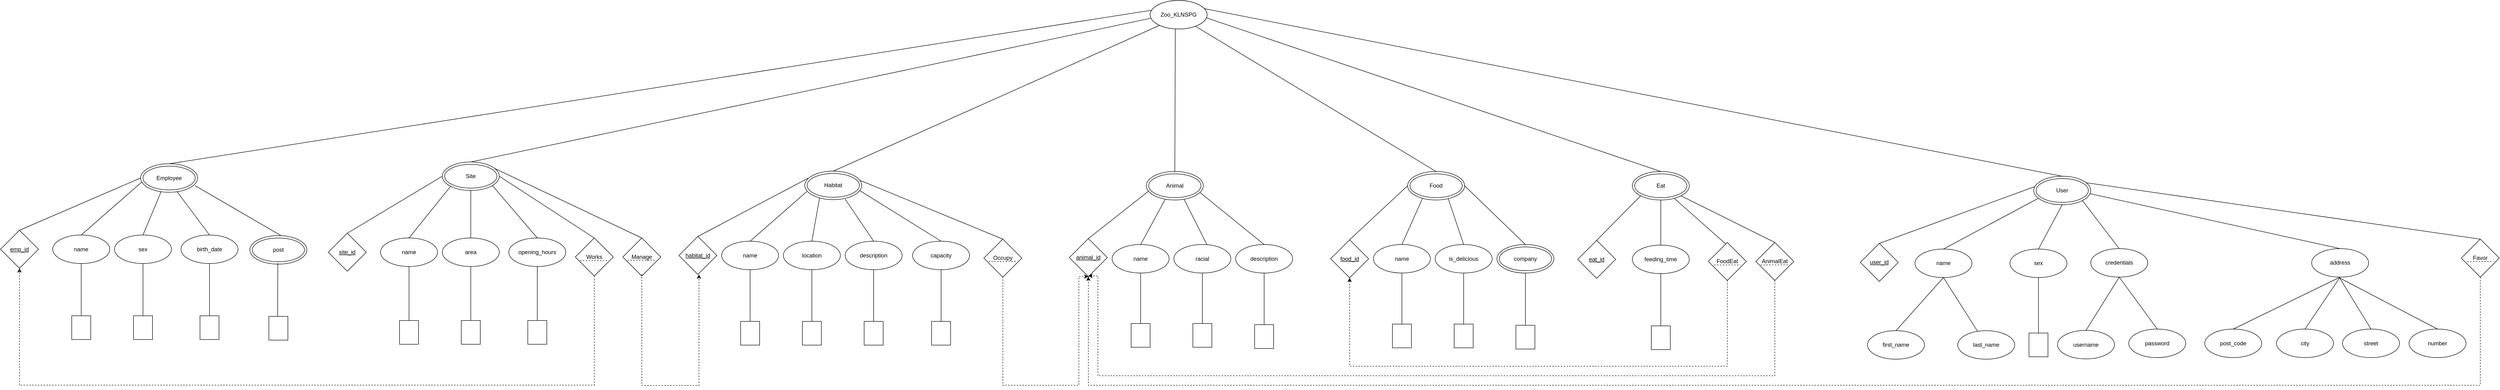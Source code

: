 <mxfile>
    <diagram name="1 oldal" id="ypvtbMKJQPO5Nnuge0Bk">
        <mxGraphModel dx="1841" dy="719" grid="1" gridSize="10" guides="1" tooltips="1" connect="1" arrows="1" fold="1" page="1" pageScale="1" pageWidth="827" pageHeight="1169" math="0" shadow="0">
            <root>
                <mxCell id="0"/>
                <mxCell id="1" parent="0"/>
                <mxCell id="2q0eGMIXjcZ5DGIRHHWx-6" value="Fesztivál_KLNSPG" style="ellipse;whiteSpace=wrap;html=1;" parent="1" vertex="1">
                    <mxGeometry x="1970" y="190" width="120" height="60" as="geometry"/>
                </mxCell>
                <mxCell id="2q0eGMIXjcZ5DGIRHHWx-71" value="" style="group" parent="1" vertex="1" connectable="0">
                    <mxGeometry x="1370" y="460" width="612" height="371.25" as="geometry"/>
                </mxCell>
                <mxCell id="PHuZwR8dhzgnK9gtwOif-66" value="" style="group" parent="2q0eGMIXjcZ5DGIRHHWx-71" vertex="1" connectable="0">
                    <mxGeometry x="392" y="90" width="560" height="368.75" as="geometry"/>
                </mxCell>
                <mxCell id="PHuZwR8dhzgnK9gtwOif-67" value="name" style="ellipse;whiteSpace=wrap;html=1;container=0;" parent="PHuZwR8dhzgnK9gtwOif-66" vertex="1">
                    <mxGeometry x="128" y="153.75" width="120" height="60" as="geometry"/>
                </mxCell>
                <mxCell id="PHuZwR8dhzgnK9gtwOif-68" value="description" style="ellipse;whiteSpace=wrap;html=1;container=0;" parent="PHuZwR8dhzgnK9gtwOif-66" vertex="1">
                    <mxGeometry x="388" y="153.75" width="120" height="60" as="geometry"/>
                </mxCell>
                <mxCell id="PHuZwR8dhzgnK9gtwOif-69" value="&lt;u&gt;animal_id&lt;/u&gt;" style="rhombus;whiteSpace=wrap;html=1;container=0;" parent="PHuZwR8dhzgnK9gtwOif-66" vertex="1">
                    <mxGeometry x="38" y="141.25" width="80" height="80" as="geometry"/>
                </mxCell>
                <mxCell id="PHuZwR8dhzgnK9gtwOif-71" value="" style="endArrow=none;html=1;rounded=0;exitX=0.5;exitY=0;exitDx=0;exitDy=0;entryX=0.331;entryY=0.979;entryDx=0;entryDy=0;entryPerimeter=0;" parent="PHuZwR8dhzgnK9gtwOif-66" source="PHuZwR8dhzgnK9gtwOif-67" target="PHuZwR8dhzgnK9gtwOif-78" edge="1">
                    <mxGeometry width="50" height="50" relative="1" as="geometry">
                        <mxPoint x="260" y="-40" as="sourcePoint"/>
                        <mxPoint x="310" y="-90" as="targetPoint"/>
                    </mxGeometry>
                </mxCell>
                <mxCell id="PHuZwR8dhzgnK9gtwOif-72" value="" style="endArrow=none;html=1;rounded=0;exitX=0.5;exitY=0;exitDx=0;exitDy=0;entryX=0.036;entryY=0.693;entryDx=0;entryDy=0;entryPerimeter=0;" parent="PHuZwR8dhzgnK9gtwOif-66" source="PHuZwR8dhzgnK9gtwOif-69" target="PHuZwR8dhzgnK9gtwOif-78" edge="1">
                    <mxGeometry width="50" height="50" relative="1" as="geometry">
                        <mxPoint x="260" y="-40" as="sourcePoint"/>
                        <mxPoint x="208" y="40" as="targetPoint"/>
                    </mxGeometry>
                </mxCell>
                <mxCell id="PHuZwR8dhzgnK9gtwOif-74" value="" style="endArrow=none;html=1;rounded=0;exitX=0.5;exitY=0;exitDx=0;exitDy=0;entryX=0.944;entryY=0.741;entryDx=0;entryDy=0;entryPerimeter=0;" parent="PHuZwR8dhzgnK9gtwOif-66" source="PHuZwR8dhzgnK9gtwOif-68" target="PHuZwR8dhzgnK9gtwOif-78" edge="1">
                    <mxGeometry width="50" height="50" relative="1" as="geometry">
                        <mxPoint x="150" y="160" as="sourcePoint"/>
                        <mxPoint x="237" y="61" as="targetPoint"/>
                    </mxGeometry>
                </mxCell>
                <mxCell id="PHuZwR8dhzgnK9gtwOif-75" value="" style="endArrow=none;html=1;rounded=0;exitX=0;exitY=0.5;exitDx=0;exitDy=0;entryX=0.5;entryY=1;entryDx=0;entryDy=0;" parent="PHuZwR8dhzgnK9gtwOif-66" source="PHuZwR8dhzgnK9gtwOif-80" target="PHuZwR8dhzgnK9gtwOif-67" edge="1">
                    <mxGeometry width="50" height="50" relative="1" as="geometry">
                        <mxPoint x="188" y="243.75" as="sourcePoint"/>
                        <mxPoint x="458" y="143.75" as="targetPoint"/>
                    </mxGeometry>
                </mxCell>
                <mxCell id="PHuZwR8dhzgnK9gtwOif-76" value="" style="endArrow=none;html=1;rounded=0;exitX=0;exitY=0.5;exitDx=0;exitDy=0;entryX=0.5;entryY=1;entryDx=0;entryDy=0;" parent="PHuZwR8dhzgnK9gtwOif-66" source="PHuZwR8dhzgnK9gtwOif-82" target="PHuZwR8dhzgnK9gtwOif-68" edge="1">
                    <mxGeometry width="50" height="50" relative="1" as="geometry">
                        <mxPoint x="448" y="243.75" as="sourcePoint"/>
                        <mxPoint x="328" y="213.75" as="targetPoint"/>
                    </mxGeometry>
                </mxCell>
                <mxCell id="PHuZwR8dhzgnK9gtwOif-77" value="" style="group" parent="PHuZwR8dhzgnK9gtwOif-66" vertex="1" connectable="0">
                    <mxGeometry x="200" width="120" height="60" as="geometry"/>
                </mxCell>
                <mxCell id="PHuZwR8dhzgnK9gtwOif-78" value="" style="ellipse;whiteSpace=wrap;html=1;container=0;" parent="PHuZwR8dhzgnK9gtwOif-77" vertex="1">
                    <mxGeometry width="120" height="60" as="geometry"/>
                </mxCell>
                <mxCell id="PHuZwR8dhzgnK9gtwOif-79" value="Animal" style="ellipse;whiteSpace=wrap;html=1;container=0;" parent="PHuZwR8dhzgnK9gtwOif-77" vertex="1">
                    <mxGeometry x="5" y="5" width="110" height="50" as="geometry"/>
                </mxCell>
                <mxCell id="PHuZwR8dhzgnK9gtwOif-80" value="" style="rounded=0;whiteSpace=wrap;html=1;rotation=90;container=0;" parent="PHuZwR8dhzgnK9gtwOif-66" vertex="1">
                    <mxGeometry x="163" y="325" width="50" height="40" as="geometry"/>
                </mxCell>
                <mxCell id="PHuZwR8dhzgnK9gtwOif-81" value="" style="rounded=0;whiteSpace=wrap;html=1;rotation=90;container=0;" parent="PHuZwR8dhzgnK9gtwOif-66" vertex="1">
                    <mxGeometry x="293" y="325" width="50" height="40" as="geometry"/>
                </mxCell>
                <mxCell id="PHuZwR8dhzgnK9gtwOif-82" value="" style="rounded=0;whiteSpace=wrap;html=1;rotation=90;container=0;" parent="PHuZwR8dhzgnK9gtwOif-66" vertex="1">
                    <mxGeometry x="423" y="327.5" width="50" height="40" as="geometry"/>
                </mxCell>
                <mxCell id="PHuZwR8dhzgnK9gtwOif-86" value="" style="endArrow=none;html=1;rounded=0;exitX=0.581;exitY=0.007;exitDx=0;exitDy=0;entryX=0.662;entryY=0.975;entryDx=0;entryDy=0;exitPerimeter=0;entryPerimeter=0;" parent="PHuZwR8dhzgnK9gtwOif-66" source="w3Yrm_y4okoA8DExeI4v-46" target="PHuZwR8dhzgnK9gtwOif-78" edge="1">
                    <mxGeometry width="50" height="50" relative="1" as="geometry">
                        <mxPoint x="260" y="150" as="sourcePoint"/>
                        <mxPoint x="260" y="80" as="targetPoint"/>
                    </mxGeometry>
                </mxCell>
                <mxCell id="PHuZwR8dhzgnK9gtwOif-87" value="" style="endArrow=none;html=1;rounded=0;exitX=0;exitY=0.5;exitDx=0;exitDy=0;entryX=0.5;entryY=1;entryDx=0;entryDy=0;" parent="PHuZwR8dhzgnK9gtwOif-66" source="PHuZwR8dhzgnK9gtwOif-81" edge="1">
                    <mxGeometry width="50" height="50" relative="1" as="geometry">
                        <mxPoint x="318" y="243.75" as="sourcePoint"/>
                        <mxPoint x="318" y="213.75" as="targetPoint"/>
                    </mxGeometry>
                </mxCell>
                <mxCell id="w3Yrm_y4okoA8DExeI4v-46" value="racial" style="ellipse;whiteSpace=wrap;html=1;container=0;" parent="PHuZwR8dhzgnK9gtwOif-66" vertex="1">
                    <mxGeometry x="258" y="153.75" width="120" height="60" as="geometry"/>
                </mxCell>
                <mxCell id="w3Yrm_y4okoA8DExeI4v-283" style="edgeStyle=orthogonalEdgeStyle;rounded=0;orthogonalLoop=1;jettySize=auto;html=1;dashed=1;exitX=0.5;exitY=1;exitDx=0;exitDy=0;entryX=0.5;entryY=1;entryDx=0;entryDy=0;" parent="2q0eGMIXjcZ5DGIRHHWx-71" target="PHuZwR8dhzgnK9gtwOif-69" edge="1">
                    <mxGeometry relative="1" as="geometry">
                        <Array as="points">
                            <mxPoint x="290" y="540"/>
                            <mxPoint x="450" y="540"/>
                            <mxPoint x="450" y="311"/>
                        </Array>
                        <mxPoint x="290" y="311.25" as="sourcePoint"/>
                        <mxPoint x="460" y="310" as="targetPoint"/>
                    </mxGeometry>
                </mxCell>
                <mxCell id="2q0eGMIXjcZ5DGIRHHWx-94" value="" style="group" parent="1" vertex="1" connectable="0">
                    <mxGeometry x="2439" y="530" width="806" height="375.25" as="geometry"/>
                </mxCell>
                <mxCell id="PHuZwR8dhzgnK9gtwOif-89" value="" style="group" parent="2q0eGMIXjcZ5DGIRHHWx-94" vertex="1" connectable="0">
                    <mxGeometry x="-139" y="5" width="560" height="370" as="geometry"/>
                </mxCell>
                <mxCell id="PHuZwR8dhzgnK9gtwOif-90" value="name" style="ellipse;whiteSpace=wrap;html=1;container=0;" parent="PHuZwR8dhzgnK9gtwOif-89" vertex="1">
                    <mxGeometry x="140" y="168.75" width="120" height="60" as="geometry"/>
                </mxCell>
                <mxCell id="PHuZwR8dhzgnK9gtwOif-93" value="&lt;u&gt;food_id&lt;/u&gt;" style="rhombus;whiteSpace=wrap;html=1;container=0;" parent="PHuZwR8dhzgnK9gtwOif-89" vertex="1">
                    <mxGeometry x="50" y="158.75" width="80" height="80" as="geometry"/>
                </mxCell>
                <mxCell id="PHuZwR8dhzgnK9gtwOif-95" value="" style="endArrow=none;html=1;rounded=0;exitX=0.5;exitY=0;exitDx=0;exitDy=0;entryX=0.714;entryY=0.96;entryDx=0;entryDy=0;entryPerimeter=0;" parent="PHuZwR8dhzgnK9gtwOif-89" source="w3Yrm_y4okoA8DExeI4v-50" target="PHuZwR8dhzgnK9gtwOif-104" edge="1">
                    <mxGeometry width="50" height="50" relative="1" as="geometry">
                        <mxPoint x="272" y="165" as="sourcePoint"/>
                        <mxPoint x="272" y="105" as="targetPoint"/>
                    </mxGeometry>
                </mxCell>
                <mxCell id="PHuZwR8dhzgnK9gtwOif-96" value="" style="endArrow=none;html=1;rounded=0;exitX=0.5;exitY=0;exitDx=0;exitDy=0;entryX=0.262;entryY=0.937;entryDx=0;entryDy=0;entryPerimeter=0;" parent="PHuZwR8dhzgnK9gtwOif-89" source="PHuZwR8dhzgnK9gtwOif-90" target="PHuZwR8dhzgnK9gtwOif-104" edge="1">
                    <mxGeometry width="50" height="50" relative="1" as="geometry">
                        <mxPoint x="272" y="-15" as="sourcePoint"/>
                        <mxPoint x="322" y="-65" as="targetPoint"/>
                    </mxGeometry>
                </mxCell>
                <mxCell id="PHuZwR8dhzgnK9gtwOif-97" value="" style="endArrow=none;html=1;rounded=0;exitX=0.5;exitY=0;exitDx=0;exitDy=0;entryX=0;entryY=0.5;entryDx=0;entryDy=0;" parent="PHuZwR8dhzgnK9gtwOif-89" source="PHuZwR8dhzgnK9gtwOif-93" target="PHuZwR8dhzgnK9gtwOif-104" edge="1">
                    <mxGeometry width="50" height="50" relative="1" as="geometry">
                        <mxPoint x="272" y="-15" as="sourcePoint"/>
                        <mxPoint x="322" y="-65" as="targetPoint"/>
                    </mxGeometry>
                </mxCell>
                <mxCell id="PHuZwR8dhzgnK9gtwOif-99" value="" style="endArrow=none;html=1;rounded=0;exitX=0.5;exitY=0;exitDx=0;exitDy=0;entryX=1;entryY=0.5;entryDx=0;entryDy=0;" parent="PHuZwR8dhzgnK9gtwOif-89" source="w3Yrm_y4okoA8DExeI4v-48" target="PHuZwR8dhzgnK9gtwOif-104" edge="1">
                    <mxGeometry width="50" height="50" relative="1" as="geometry">
                        <mxPoint x="402" y="165" as="sourcePoint"/>
                        <mxPoint x="249" y="86" as="targetPoint"/>
                    </mxGeometry>
                </mxCell>
                <mxCell id="PHuZwR8dhzgnK9gtwOif-100" value="" style="endArrow=none;html=1;rounded=0;exitX=0;exitY=0.5;exitDx=0;exitDy=0;entryX=0.5;entryY=1;entryDx=0;entryDy=0;" parent="PHuZwR8dhzgnK9gtwOif-89" source="PHuZwR8dhzgnK9gtwOif-106" target="PHuZwR8dhzgnK9gtwOif-90" edge="1">
                    <mxGeometry width="50" height="50" relative="1" as="geometry">
                        <mxPoint x="200" y="268.75" as="sourcePoint"/>
                        <mxPoint x="470" y="168.75" as="targetPoint"/>
                    </mxGeometry>
                </mxCell>
                <mxCell id="PHuZwR8dhzgnK9gtwOif-101" value="" style="endArrow=none;html=1;rounded=0;exitX=0;exitY=0.5;exitDx=0;exitDy=0;entryX=0.5;entryY=1;entryDx=0;entryDy=0;" parent="PHuZwR8dhzgnK9gtwOif-89" source="PHuZwR8dhzgnK9gtwOif-107" edge="1">
                    <mxGeometry width="50" height="50" relative="1" as="geometry">
                        <mxPoint x="330" y="268.75" as="sourcePoint"/>
                        <mxPoint x="330" y="228.75" as="targetPoint"/>
                    </mxGeometry>
                </mxCell>
                <mxCell id="PHuZwR8dhzgnK9gtwOif-102" value="" style="endArrow=none;html=1;rounded=0;exitX=0;exitY=0.5;exitDx=0;exitDy=0;entryX=0.5;entryY=1;entryDx=0;entryDy=0;" parent="PHuZwR8dhzgnK9gtwOif-89" source="PHuZwR8dhzgnK9gtwOif-108" edge="1">
                    <mxGeometry width="50" height="50" relative="1" as="geometry">
                        <mxPoint x="460" y="268.75" as="sourcePoint"/>
                        <mxPoint x="460" y="228.75" as="targetPoint"/>
                    </mxGeometry>
                </mxCell>
                <mxCell id="PHuZwR8dhzgnK9gtwOif-104" value="" style="ellipse;whiteSpace=wrap;html=1;container=0;" parent="PHuZwR8dhzgnK9gtwOif-89" vertex="1">
                    <mxGeometry x="212" y="15" width="120" height="60" as="geometry"/>
                </mxCell>
                <mxCell id="PHuZwR8dhzgnK9gtwOif-105" value="Food" style="ellipse;whiteSpace=wrap;html=1;container=0;" parent="PHuZwR8dhzgnK9gtwOif-89" vertex="1">
                    <mxGeometry x="217" y="20" width="110" height="50" as="geometry"/>
                </mxCell>
                <mxCell id="PHuZwR8dhzgnK9gtwOif-106" value="" style="rounded=0;whiteSpace=wrap;html=1;rotation=90;container=0;" parent="PHuZwR8dhzgnK9gtwOif-89" vertex="1">
                    <mxGeometry x="175" y="341.25" width="50" height="40" as="geometry"/>
                </mxCell>
                <mxCell id="PHuZwR8dhzgnK9gtwOif-107" value="" style="rounded=0;whiteSpace=wrap;html=1;rotation=90;container=0;" parent="PHuZwR8dhzgnK9gtwOif-89" vertex="1">
                    <mxGeometry x="305" y="341.25" width="50" height="40" as="geometry"/>
                </mxCell>
                <mxCell id="PHuZwR8dhzgnK9gtwOif-108" value="" style="rounded=0;whiteSpace=wrap;html=1;rotation=90;container=0;" parent="PHuZwR8dhzgnK9gtwOif-89" vertex="1">
                    <mxGeometry x="435" y="343.75" width="50" height="40" as="geometry"/>
                </mxCell>
                <mxCell id="w3Yrm_y4okoA8DExeI4v-48" value="" style="ellipse;whiteSpace=wrap;html=1;container=0;" parent="PHuZwR8dhzgnK9gtwOif-89" vertex="1">
                    <mxGeometry x="400" y="168.75" width="120" height="60" as="geometry"/>
                </mxCell>
                <mxCell id="w3Yrm_y4okoA8DExeI4v-49" value="company" style="ellipse;whiteSpace=wrap;html=1;container=0;" parent="PHuZwR8dhzgnK9gtwOif-89" vertex="1">
                    <mxGeometry x="405" y="173.75" width="110" height="50" as="geometry"/>
                </mxCell>
                <mxCell id="w3Yrm_y4okoA8DExeI4v-50" value="is_delicious" style="ellipse;whiteSpace=wrap;html=1;container=0;" parent="PHuZwR8dhzgnK9gtwOif-89" vertex="1">
                    <mxGeometry x="270" y="168.75" width="120" height="60" as="geometry"/>
                </mxCell>
                <mxCell id="w3Yrm_y4okoA8DExeI4v-284" style="edgeStyle=orthogonalEdgeStyle;rounded=0;orthogonalLoop=1;jettySize=auto;html=1;entryX=0.5;entryY=1;entryDx=0;entryDy=0;dashed=1;exitX=0.5;exitY=1;exitDx=0;exitDy=0;" parent="PHuZwR8dhzgnK9gtwOif-89" source="PHuZwR8dhzgnK9gtwOif-144" edge="1">
                    <mxGeometry relative="1" as="geometry">
                        <Array as="points">
                            <mxPoint x="885" y="425"/>
                            <mxPoint x="90" y="425"/>
                        </Array>
                        <mxPoint x="1300" y="254.75" as="sourcePoint"/>
                        <mxPoint x="90" y="238.75" as="targetPoint"/>
                    </mxGeometry>
                </mxCell>
                <mxCell id="PHuZwR8dhzgnK9gtwOif-132" value="" style="group" parent="2q0eGMIXjcZ5DGIRHHWx-94" vertex="1" connectable="0">
                    <mxGeometry x="431" y="20" width="455" height="370" as="geometry"/>
                </mxCell>
                <mxCell id="PHuZwR8dhzgnK9gtwOif-133" value="AnimalEat" style="rhombus;whiteSpace=wrap;html=1;container=0;" parent="PHuZwR8dhzgnK9gtwOif-132" vertex="1">
                    <mxGeometry x="375" y="149.38" width="80" height="80" as="geometry"/>
                </mxCell>
                <mxCell id="PHuZwR8dhzgnK9gtwOif-134" value="feeding_time" style="ellipse;whiteSpace=wrap;html=1;container=0;" parent="PHuZwR8dhzgnK9gtwOif-132" vertex="1">
                    <mxGeometry x="115" y="155" width="120" height="60" as="geometry"/>
                </mxCell>
                <mxCell id="PHuZwR8dhzgnK9gtwOif-135" value="&lt;u&gt;eat_id&lt;/u&gt;" style="rhombus;whiteSpace=wrap;html=1;container=0;" parent="PHuZwR8dhzgnK9gtwOif-132" vertex="1">
                    <mxGeometry y="145" width="80" height="80" as="geometry"/>
                </mxCell>
                <mxCell id="PHuZwR8dhzgnK9gtwOif-136" value="" style="endArrow=none;html=1;rounded=0;exitX=0.5;exitY=0;exitDx=0;exitDy=0;entryX=0.736;entryY=0.942;entryDx=0;entryDy=0;entryPerimeter=0;" parent="PHuZwR8dhzgnK9gtwOif-132" target="PHuZwR8dhzgnK9gtwOif-142" edge="1">
                    <mxGeometry width="50" height="50" relative="1" as="geometry">
                        <mxPoint x="320" y="160" as="sourcePoint"/>
                        <mxPoint x="160" y="105" as="targetPoint"/>
                    </mxGeometry>
                </mxCell>
                <mxCell id="PHuZwR8dhzgnK9gtwOif-137" value="" style="endArrow=none;html=1;rounded=0;exitX=0.5;exitY=0;exitDx=0;exitDy=0;entryX=0.5;entryY=1;entryDx=0;entryDy=0;" parent="PHuZwR8dhzgnK9gtwOif-132" source="PHuZwR8dhzgnK9gtwOif-134" target="PHuZwR8dhzgnK9gtwOif-143" edge="1">
                    <mxGeometry width="50" height="50" relative="1" as="geometry">
                        <mxPoint x="160" y="-15" as="sourcePoint"/>
                        <mxPoint x="210" y="-65" as="targetPoint"/>
                    </mxGeometry>
                </mxCell>
                <mxCell id="PHuZwR8dhzgnK9gtwOif-138" value="" style="endArrow=none;html=1;rounded=0;exitX=0.5;exitY=0;exitDx=0;exitDy=0;entryX=0;entryY=1;entryDx=0;entryDy=0;" parent="PHuZwR8dhzgnK9gtwOif-132" source="PHuZwR8dhzgnK9gtwOif-135" target="PHuZwR8dhzgnK9gtwOif-142" edge="1">
                    <mxGeometry width="50" height="50" relative="1" as="geometry">
                        <mxPoint x="160" y="-15" as="sourcePoint"/>
                        <mxPoint x="210" y="-65" as="targetPoint"/>
                    </mxGeometry>
                </mxCell>
                <mxCell id="PHuZwR8dhzgnK9gtwOif-139" value="" style="rounded=0;whiteSpace=wrap;html=1;rotation=90;container=0;" parent="PHuZwR8dhzgnK9gtwOif-132" vertex="1">
                    <mxGeometry x="150" y="330" width="50" height="40" as="geometry"/>
                </mxCell>
                <mxCell id="PHuZwR8dhzgnK9gtwOif-140" value="" style="endArrow=none;html=1;rounded=0;exitX=0;exitY=0.5;exitDx=0;exitDy=0;entryX=0.5;entryY=1;entryDx=0;entryDy=0;" parent="PHuZwR8dhzgnK9gtwOif-132" source="PHuZwR8dhzgnK9gtwOif-139" target="PHuZwR8dhzgnK9gtwOif-134" edge="1">
                    <mxGeometry width="50" height="50" relative="1" as="geometry">
                        <mxPoint x="250" y="220" as="sourcePoint"/>
                        <mxPoint x="300" y="170" as="targetPoint"/>
                    </mxGeometry>
                </mxCell>
                <mxCell id="PHuZwR8dhzgnK9gtwOif-141" value="" style="group" parent="PHuZwR8dhzgnK9gtwOif-132" vertex="1" connectable="0">
                    <mxGeometry x="115" width="120" height="60" as="geometry"/>
                </mxCell>
                <mxCell id="PHuZwR8dhzgnK9gtwOif-142" value="" style="ellipse;whiteSpace=wrap;html=1;container=0;" parent="PHuZwR8dhzgnK9gtwOif-141" vertex="1">
                    <mxGeometry width="120" height="60" as="geometry"/>
                </mxCell>
                <mxCell id="PHuZwR8dhzgnK9gtwOif-143" value="Eat" style="ellipse;whiteSpace=wrap;html=1;container=0;" parent="PHuZwR8dhzgnK9gtwOif-141" vertex="1">
                    <mxGeometry x="5" y="5" width="110" height="50" as="geometry"/>
                </mxCell>
                <mxCell id="PHuZwR8dhzgnK9gtwOif-144" value="FoodEat" style="rhombus;whiteSpace=wrap;html=1;container=0;" parent="PHuZwR8dhzgnK9gtwOif-132" vertex="1">
                    <mxGeometry x="275" y="149.38" width="80" height="80" as="geometry"/>
                </mxCell>
                <mxCell id="PHuZwR8dhzgnK9gtwOif-145" value="" style="endArrow=none;html=1;rounded=0;entryX=1;entryY=1;entryDx=0;entryDy=0;exitX=0.5;exitY=0;exitDx=0;exitDy=0;" parent="PHuZwR8dhzgnK9gtwOif-132" source="PHuZwR8dhzgnK9gtwOif-133" target="PHuZwR8dhzgnK9gtwOif-142" edge="1">
                    <mxGeometry width="50" height="50" relative="1" as="geometry">
                        <mxPoint x="395" y="180" as="sourcePoint"/>
                        <mxPoint x="445" y="130" as="targetPoint"/>
                    </mxGeometry>
                </mxCell>
                <mxCell id="PHuZwR8dhzgnK9gtwOif-146" value="" style="endArrow=none;dashed=1;html=1;rounded=0;" parent="PHuZwR8dhzgnK9gtwOif-132" edge="1">
                    <mxGeometry width="50" height="50" relative="1" as="geometry">
                        <mxPoint x="287.5" y="196.75" as="sourcePoint"/>
                        <mxPoint x="342.5" y="197.2" as="targetPoint"/>
                        <Array as="points">
                            <mxPoint x="342.5" y="196.79"/>
                        </Array>
                    </mxGeometry>
                </mxCell>
                <mxCell id="PHuZwR8dhzgnK9gtwOif-147" value="" style="endArrow=none;dashed=1;html=1;rounded=0;" parent="PHuZwR8dhzgnK9gtwOif-132" edge="1">
                    <mxGeometry width="50" height="50" relative="1" as="geometry">
                        <mxPoint x="385" y="196.75" as="sourcePoint"/>
                        <mxPoint x="445" y="196.91" as="targetPoint"/>
                        <Array as="points">
                            <mxPoint x="445" y="196.5"/>
                        </Array>
                    </mxGeometry>
                </mxCell>
                <mxCell id="PHuZwR8dhzgnK9gtwOif-1" value="Zoo_KLNSPG" style="ellipse;whiteSpace=wrap;html=1;" parent="1" vertex="1">
                    <mxGeometry x="1970" y="190" width="120" height="60" as="geometry"/>
                </mxCell>
                <mxCell id="PHuZwR8dhzgnK9gtwOif-2" value="" style="group" parent="1" vertex="1" connectable="0">
                    <mxGeometry x="-450" y="533.75" width="540" height="370" as="geometry"/>
                </mxCell>
                <mxCell id="PHuZwR8dhzgnK9gtwOif-3" value="name" style="ellipse;whiteSpace=wrap;html=1;" parent="PHuZwR8dhzgnK9gtwOif-2" vertex="1">
                    <mxGeometry x="110" y="150" width="120" height="60" as="geometry"/>
                </mxCell>
                <mxCell id="PHuZwR8dhzgnK9gtwOif-4" value="birth_date" style="ellipse;whiteSpace=wrap;html=1;" parent="PHuZwR8dhzgnK9gtwOif-2" vertex="1">
                    <mxGeometry x="380" y="150" width="120" height="60" as="geometry"/>
                </mxCell>
                <mxCell id="PHuZwR8dhzgnK9gtwOif-5" value="sex" style="ellipse;whiteSpace=wrap;html=1;" parent="PHuZwR8dhzgnK9gtwOif-2" vertex="1">
                    <mxGeometry x="240" y="150" width="120" height="60" as="geometry"/>
                </mxCell>
                <mxCell id="PHuZwR8dhzgnK9gtwOif-6" value="&lt;u&gt;emp_id&lt;/u&gt;" style="rhombus;whiteSpace=wrap;html=1;" parent="PHuZwR8dhzgnK9gtwOif-2" vertex="1">
                    <mxGeometry y="140" width="80" height="80" as="geometry"/>
                </mxCell>
                <mxCell id="PHuZwR8dhzgnK9gtwOif-13" value="" style="endArrow=none;html=1;rounded=0;entryX=0.359;entryY=0.978;entryDx=0;entryDy=0;exitX=0.5;exitY=0;exitDx=0;exitDy=0;entryPerimeter=0;" parent="PHuZwR8dhzgnK9gtwOif-2" source="PHuZwR8dhzgnK9gtwOif-5" target="PHuZwR8dhzgnK9gtwOif-8" edge="1">
                    <mxGeometry width="50" height="50" relative="1" as="geometry">
                        <mxPoint x="260" y="145" as="sourcePoint"/>
                        <mxPoint x="310" y="95" as="targetPoint"/>
                    </mxGeometry>
                </mxCell>
                <mxCell id="PHuZwR8dhzgnK9gtwOif-14" value="" style="endArrow=none;html=1;rounded=0;entryX=0.023;entryY=0.635;entryDx=0;entryDy=0;exitX=0.5;exitY=0;exitDx=0;exitDy=0;entryPerimeter=0;" parent="PHuZwR8dhzgnK9gtwOif-2" source="PHuZwR8dhzgnK9gtwOif-3" target="PHuZwR8dhzgnK9gtwOif-8" edge="1">
                    <mxGeometry width="50" height="50" relative="1" as="geometry">
                        <mxPoint x="260" y="145" as="sourcePoint"/>
                        <mxPoint x="310" y="95" as="targetPoint"/>
                    </mxGeometry>
                </mxCell>
                <mxCell id="PHuZwR8dhzgnK9gtwOif-15" value="" style="endArrow=none;html=1;rounded=0;entryX=0;entryY=0.5;entryDx=0;entryDy=0;exitX=0.5;exitY=0;exitDx=0;exitDy=0;" parent="PHuZwR8dhzgnK9gtwOif-2" source="PHuZwR8dhzgnK9gtwOif-6" target="PHuZwR8dhzgnK9gtwOif-8" edge="1">
                    <mxGeometry width="50" height="50" relative="1" as="geometry">
                        <mxPoint x="260" y="145" as="sourcePoint"/>
                        <mxPoint x="310" y="95" as="targetPoint"/>
                    </mxGeometry>
                </mxCell>
                <mxCell id="PHuZwR8dhzgnK9gtwOif-16" value="" style="endArrow=none;html=1;rounded=0;entryX=0.625;entryY=0.938;entryDx=0;entryDy=0;exitX=0.5;exitY=0;exitDx=0;exitDy=0;entryPerimeter=0;" parent="PHuZwR8dhzgnK9gtwOif-2" source="PHuZwR8dhzgnK9gtwOif-4" target="PHuZwR8dhzgnK9gtwOif-8" edge="1">
                    <mxGeometry width="50" height="50" relative="1" as="geometry">
                        <mxPoint x="310" y="160" as="sourcePoint"/>
                        <mxPoint x="303" y="61" as="targetPoint"/>
                    </mxGeometry>
                </mxCell>
                <mxCell id="PHuZwR8dhzgnK9gtwOif-7" value="" style="group" parent="PHuZwR8dhzgnK9gtwOif-2" vertex="1" connectable="0">
                    <mxGeometry x="295" width="120" height="60" as="geometry"/>
                </mxCell>
                <mxCell id="PHuZwR8dhzgnK9gtwOif-8" value="" style="ellipse;whiteSpace=wrap;html=1;" parent="PHuZwR8dhzgnK9gtwOif-7" vertex="1">
                    <mxGeometry width="120" height="60" as="geometry"/>
                </mxCell>
                <mxCell id="PHuZwR8dhzgnK9gtwOif-9" value="Employee" style="ellipse;whiteSpace=wrap;html=1;" parent="PHuZwR8dhzgnK9gtwOif-7" vertex="1">
                    <mxGeometry x="5" y="5" width="110" height="50" as="geometry"/>
                </mxCell>
                <mxCell id="w3Yrm_y4okoA8DExeI4v-281" style="edgeStyle=orthogonalEdgeStyle;rounded=0;orthogonalLoop=1;jettySize=auto;html=1;entryX=0.5;entryY=1;entryDx=0;entryDy=0;dashed=1;exitX=0.5;exitY=1;exitDx=0;exitDy=0;" parent="PHuZwR8dhzgnK9gtwOif-2" source="w3Yrm_y4okoA8DExeI4v-91" edge="1">
                    <mxGeometry relative="1" as="geometry">
                        <Array as="points">
                            <mxPoint x="1250" y="466"/>
                            <mxPoint x="40" y="466"/>
                        </Array>
                        <mxPoint x="1300" y="226" as="sourcePoint"/>
                        <mxPoint x="40" y="220" as="targetPoint"/>
                    </mxGeometry>
                </mxCell>
                <mxCell id="PHuZwR8dhzgnK9gtwOif-20" value="" style="group" parent="1" vertex="1" connectable="0">
                    <mxGeometry x="340" y="532.5" width="730" height="368.75" as="geometry"/>
                </mxCell>
                <mxCell id="PHuZwR8dhzgnK9gtwOif-26" value="name" style="ellipse;whiteSpace=wrap;html=1;" parent="PHuZwR8dhzgnK9gtwOif-20" vertex="1">
                    <mxGeometry x="10" y="157.5" width="120" height="60" as="geometry"/>
                </mxCell>
                <mxCell id="PHuZwR8dhzgnK9gtwOif-27" value="opening_hours" style="ellipse;whiteSpace=wrap;html=1;" parent="PHuZwR8dhzgnK9gtwOif-20" vertex="1">
                    <mxGeometry x="280" y="157.5" width="120" height="60" as="geometry"/>
                </mxCell>
                <mxCell id="PHuZwR8dhzgnK9gtwOif-28" value="area" style="ellipse;whiteSpace=wrap;html=1;" parent="PHuZwR8dhzgnK9gtwOif-20" vertex="1">
                    <mxGeometry x="140" y="157.5" width="120" height="60" as="geometry"/>
                </mxCell>
                <mxCell id="PHuZwR8dhzgnK9gtwOif-29" value="&lt;u&gt;site_id&lt;/u&gt;" style="rhombus;whiteSpace=wrap;html=1;" parent="PHuZwR8dhzgnK9gtwOif-20" vertex="1">
                    <mxGeometry x="-100" y="147.5" width="80" height="80" as="geometry"/>
                </mxCell>
                <mxCell id="PHuZwR8dhzgnK9gtwOif-33" value="" style="endArrow=none;html=1;rounded=0;entryX=0.5;entryY=1;entryDx=0;entryDy=0;exitX=0.5;exitY=0;exitDx=0;exitDy=0;" parent="PHuZwR8dhzgnK9gtwOif-20" source="PHuZwR8dhzgnK9gtwOif-28" target="PHuZwR8dhzgnK9gtwOif-38" edge="1">
                    <mxGeometry width="50" height="50" relative="1" as="geometry">
                        <mxPoint x="160" y="152.5" as="sourcePoint"/>
                        <mxPoint x="210" y="102.5" as="targetPoint"/>
                    </mxGeometry>
                </mxCell>
                <mxCell id="PHuZwR8dhzgnK9gtwOif-34" value="" style="endArrow=none;html=1;rounded=0;entryX=0;entryY=1;entryDx=0;entryDy=0;exitX=0.5;exitY=0;exitDx=0;exitDy=0;" parent="PHuZwR8dhzgnK9gtwOif-20" source="PHuZwR8dhzgnK9gtwOif-26" target="PHuZwR8dhzgnK9gtwOif-38" edge="1">
                    <mxGeometry width="50" height="50" relative="1" as="geometry">
                        <mxPoint x="160" y="152.5" as="sourcePoint"/>
                        <mxPoint x="210" y="102.5" as="targetPoint"/>
                    </mxGeometry>
                </mxCell>
                <mxCell id="PHuZwR8dhzgnK9gtwOif-35" value="" style="endArrow=none;html=1;rounded=0;entryX=0;entryY=0.5;entryDx=0;entryDy=0;exitX=0.5;exitY=0;exitDx=0;exitDy=0;" parent="PHuZwR8dhzgnK9gtwOif-20" source="PHuZwR8dhzgnK9gtwOif-29" target="PHuZwR8dhzgnK9gtwOif-38" edge="1">
                    <mxGeometry width="50" height="50" relative="1" as="geometry">
                        <mxPoint x="160" y="152.5" as="sourcePoint"/>
                        <mxPoint x="210" y="102.5" as="targetPoint"/>
                    </mxGeometry>
                </mxCell>
                <mxCell id="PHuZwR8dhzgnK9gtwOif-36" value="" style="endArrow=none;html=1;rounded=0;entryX=0.879;entryY=0.826;entryDx=0;entryDy=0;exitX=0.5;exitY=0;exitDx=0;exitDy=0;entryPerimeter=0;" parent="PHuZwR8dhzgnK9gtwOif-20" source="PHuZwR8dhzgnK9gtwOif-27" target="PHuZwR8dhzgnK9gtwOif-38" edge="1">
                    <mxGeometry width="50" height="50" relative="1" as="geometry">
                        <mxPoint x="210" y="167.5" as="sourcePoint"/>
                        <mxPoint x="203" y="68.5" as="targetPoint"/>
                    </mxGeometry>
                </mxCell>
                <mxCell id="PHuZwR8dhzgnK9gtwOif-37" value="" style="group" parent="PHuZwR8dhzgnK9gtwOif-20" vertex="1" connectable="0">
                    <mxGeometry x="140" y="-2.5" width="120" height="60" as="geometry"/>
                </mxCell>
                <mxCell id="PHuZwR8dhzgnK9gtwOif-38" value="" style="ellipse;whiteSpace=wrap;html=1;" parent="PHuZwR8dhzgnK9gtwOif-37" vertex="1">
                    <mxGeometry width="120" height="60" as="geometry"/>
                </mxCell>
                <mxCell id="PHuZwR8dhzgnK9gtwOif-39" value="Site" style="ellipse;whiteSpace=wrap;html=1;" parent="PHuZwR8dhzgnK9gtwOif-37" vertex="1">
                    <mxGeometry x="5" y="5" width="110" height="50" as="geometry"/>
                </mxCell>
                <mxCell id="w3Yrm_y4okoA8DExeI4v-33" value="Manage" style="rhombus;whiteSpace=wrap;html=1;" parent="PHuZwR8dhzgnK9gtwOif-20" vertex="1">
                    <mxGeometry x="520" y="157.5" width="80" height="80" as="geometry"/>
                </mxCell>
                <mxCell id="w3Yrm_y4okoA8DExeI4v-34" value="" style="endArrow=none;html=1;rounded=0;entryX=0.92;entryY=0.228;entryDx=0;entryDy=0;exitX=0.5;exitY=0;exitDx=0;exitDy=0;entryPerimeter=0;" parent="PHuZwR8dhzgnK9gtwOif-20" source="w3Yrm_y4okoA8DExeI4v-33" target="PHuZwR8dhzgnK9gtwOif-38" edge="1">
                    <mxGeometry width="50" height="50" relative="1" as="geometry">
                        <mxPoint x="501" y="143" as="sourcePoint"/>
                        <mxPoint x="347" y="35" as="targetPoint"/>
                    </mxGeometry>
                </mxCell>
                <mxCell id="w3Yrm_y4okoA8DExeI4v-39" value="" style="endArrow=none;dashed=1;html=1;rounded=0;" parent="PHuZwR8dhzgnK9gtwOif-20" edge="1">
                    <mxGeometry width="50" height="50" relative="1" as="geometry">
                        <mxPoint x="530" y="204.18" as="sourcePoint"/>
                        <mxPoint x="590" y="204.31" as="targetPoint"/>
                        <Array as="points">
                            <mxPoint x="538.48" y="204.44"/>
                        </Array>
                    </mxGeometry>
                </mxCell>
                <mxCell id="w3Yrm_y4okoA8DExeI4v-91" value="Works" style="rhombus;whiteSpace=wrap;html=1;" parent="PHuZwR8dhzgnK9gtwOif-20" vertex="1">
                    <mxGeometry x="420" y="157.5" width="80" height="80" as="geometry"/>
                </mxCell>
                <mxCell id="w3Yrm_y4okoA8DExeI4v-92" value="" style="endArrow=none;dashed=1;html=1;rounded=0;" parent="PHuZwR8dhzgnK9gtwOif-20" edge="1">
                    <mxGeometry width="50" height="50" relative="1" as="geometry">
                        <mxPoint x="430" y="205" as="sourcePoint"/>
                        <mxPoint x="490" y="205.13" as="targetPoint"/>
                        <Array as="points">
                            <mxPoint x="438.48" y="205.26"/>
                        </Array>
                    </mxGeometry>
                </mxCell>
                <mxCell id="w3Yrm_y4okoA8DExeI4v-94" value="" style="endArrow=none;html=1;rounded=0;entryX=1;entryY=0.5;entryDx=0;entryDy=0;exitX=0.5;exitY=0;exitDx=0;exitDy=0;" parent="PHuZwR8dhzgnK9gtwOif-20" source="w3Yrm_y4okoA8DExeI4v-91" target="PHuZwR8dhzgnK9gtwOif-38" edge="1">
                    <mxGeometry width="50" height="50" relative="1" as="geometry">
                        <mxPoint x="570" y="168" as="sourcePoint"/>
                        <mxPoint x="269" y="33" as="targetPoint"/>
                    </mxGeometry>
                </mxCell>
                <mxCell id="w3Yrm_y4okoA8DExeI4v-282" style="edgeStyle=orthogonalEdgeStyle;rounded=0;orthogonalLoop=1;jettySize=auto;html=1;dashed=1;exitX=0.5;exitY=1;exitDx=0;exitDy=0;entryX=0.529;entryY=1.001;entryDx=0;entryDy=0;entryPerimeter=0;" parent="PHuZwR8dhzgnK9gtwOif-20" target="PHuZwR8dhzgnK9gtwOif-52" edge="1">
                    <mxGeometry relative="1" as="geometry">
                        <Array as="points">
                            <mxPoint x="560" y="468"/>
                            <mxPoint x="680" y="468"/>
                        </Array>
                        <mxPoint x="560" y="233.5" as="sourcePoint"/>
                        <mxPoint x="680" y="247.5" as="targetPoint"/>
                    </mxGeometry>
                </mxCell>
                <mxCell id="PHuZwR8dhzgnK9gtwOif-45" value="" style="group" parent="1" vertex="1" connectable="0">
                    <mxGeometry x="978" y="549.25" width="612" height="366.25" as="geometry"/>
                </mxCell>
                <mxCell id="PHuZwR8dhzgnK9gtwOif-46" value="name" style="ellipse;whiteSpace=wrap;html=1;" parent="PHuZwR8dhzgnK9gtwOif-45" vertex="1">
                    <mxGeometry x="90" y="147.5" width="120" height="60" as="geometry"/>
                </mxCell>
                <mxCell id="PHuZwR8dhzgnK9gtwOif-50" value="location" style="ellipse;whiteSpace=wrap;html=1;" parent="PHuZwR8dhzgnK9gtwOif-45" vertex="1">
                    <mxGeometry x="220" y="147.5" width="120" height="60" as="geometry"/>
                </mxCell>
                <mxCell id="PHuZwR8dhzgnK9gtwOif-51" value="description" style="ellipse;whiteSpace=wrap;html=1;" parent="PHuZwR8dhzgnK9gtwOif-45" vertex="1">
                    <mxGeometry x="350" y="147.5" width="120" height="60" as="geometry"/>
                </mxCell>
                <mxCell id="PHuZwR8dhzgnK9gtwOif-52" value="&lt;u&gt;habitat_id&lt;/u&gt;" style="rhombus;whiteSpace=wrap;html=1;" parent="PHuZwR8dhzgnK9gtwOif-45" vertex="1">
                    <mxGeometry y="137.5" width="80" height="80" as="geometry"/>
                </mxCell>
                <mxCell id="PHuZwR8dhzgnK9gtwOif-54" value="" style="endArrow=none;html=1;rounded=0;exitX=0.5;exitY=0;exitDx=0;exitDy=0;entryX=0.26;entryY=0.937;entryDx=0;entryDy=0;entryPerimeter=0;" parent="PHuZwR8dhzgnK9gtwOif-45" source="PHuZwR8dhzgnK9gtwOif-50" target="PHuZwR8dhzgnK9gtwOif-48" edge="1">
                    <mxGeometry width="50" height="50" relative="1" as="geometry">
                        <mxPoint x="280" y="-35" as="sourcePoint"/>
                        <mxPoint x="280" y="85" as="targetPoint"/>
                    </mxGeometry>
                </mxCell>
                <mxCell id="PHuZwR8dhzgnK9gtwOif-55" value="" style="endArrow=none;html=1;rounded=0;exitX=0.5;exitY=0;exitDx=0;exitDy=0;entryX=0.036;entryY=0.716;entryDx=0;entryDy=0;entryPerimeter=0;" parent="PHuZwR8dhzgnK9gtwOif-45" source="PHuZwR8dhzgnK9gtwOif-46" target="PHuZwR8dhzgnK9gtwOif-48" edge="1">
                    <mxGeometry width="50" height="50" relative="1" as="geometry">
                        <mxPoint x="280" y="-35" as="sourcePoint"/>
                        <mxPoint x="330" y="-85" as="targetPoint"/>
                    </mxGeometry>
                </mxCell>
                <mxCell id="PHuZwR8dhzgnK9gtwOif-56" value="" style="endArrow=none;html=1;rounded=0;exitX=0.5;exitY=0;exitDx=0;exitDy=0;entryX=0.058;entryY=0.25;entryDx=0;entryDy=0;entryPerimeter=0;" parent="PHuZwR8dhzgnK9gtwOif-45" source="PHuZwR8dhzgnK9gtwOif-52" target="PHuZwR8dhzgnK9gtwOif-48" edge="1">
                    <mxGeometry width="50" height="50" relative="1" as="geometry">
                        <mxPoint x="280" y="-35" as="sourcePoint"/>
                        <mxPoint x="330" y="-85" as="targetPoint"/>
                    </mxGeometry>
                </mxCell>
                <mxCell id="PHuZwR8dhzgnK9gtwOif-58" value="" style="endArrow=none;html=1;rounded=0;exitX=0.5;exitY=0;exitDx=0;exitDy=0;entryX=0.707;entryY=0.979;entryDx=0;entryDy=0;entryPerimeter=0;" parent="PHuZwR8dhzgnK9gtwOif-45" source="PHuZwR8dhzgnK9gtwOif-51" target="PHuZwR8dhzgnK9gtwOif-48" edge="1">
                    <mxGeometry width="50" height="50" relative="1" as="geometry">
                        <mxPoint x="170" y="165" as="sourcePoint"/>
                        <mxPoint x="257" y="66" as="targetPoint"/>
                    </mxGeometry>
                </mxCell>
                <mxCell id="PHuZwR8dhzgnK9gtwOif-59" value="" style="endArrow=none;html=1;rounded=0;exitX=0;exitY=0.5;exitDx=0;exitDy=0;entryX=0.5;entryY=1;entryDx=0;entryDy=0;" parent="PHuZwR8dhzgnK9gtwOif-45" source="PHuZwR8dhzgnK9gtwOif-62" target="PHuZwR8dhzgnK9gtwOif-46" edge="1">
                    <mxGeometry width="50" height="50" relative="1" as="geometry">
                        <mxPoint x="150" y="245" as="sourcePoint"/>
                        <mxPoint x="420" y="145" as="targetPoint"/>
                    </mxGeometry>
                </mxCell>
                <mxCell id="PHuZwR8dhzgnK9gtwOif-60" value="" style="endArrow=none;html=1;rounded=0;exitX=0;exitY=0.5;exitDx=0;exitDy=0;entryX=0.5;entryY=1;entryDx=0;entryDy=0;" parent="PHuZwR8dhzgnK9gtwOif-45" source="PHuZwR8dhzgnK9gtwOif-63" target="PHuZwR8dhzgnK9gtwOif-50" edge="1">
                    <mxGeometry width="50" height="50" relative="1" as="geometry">
                        <mxPoint x="280" y="245" as="sourcePoint"/>
                        <mxPoint x="160" y="215" as="targetPoint"/>
                    </mxGeometry>
                </mxCell>
                <mxCell id="PHuZwR8dhzgnK9gtwOif-61" value="" style="endArrow=none;html=1;rounded=0;exitX=0;exitY=0.5;exitDx=0;exitDy=0;entryX=0.5;entryY=1;entryDx=0;entryDy=0;" parent="PHuZwR8dhzgnK9gtwOif-45" source="PHuZwR8dhzgnK9gtwOif-64" target="PHuZwR8dhzgnK9gtwOif-51" edge="1">
                    <mxGeometry width="50" height="50" relative="1" as="geometry">
                        <mxPoint x="410" y="245" as="sourcePoint"/>
                        <mxPoint x="290" y="215" as="targetPoint"/>
                    </mxGeometry>
                </mxCell>
                <mxCell id="PHuZwR8dhzgnK9gtwOif-62" value="" style="rounded=0;whiteSpace=wrap;html=1;rotation=90;container=0;" parent="PHuZwR8dhzgnK9gtwOif-45" vertex="1">
                    <mxGeometry x="125" y="321.25" width="50" height="40" as="geometry"/>
                </mxCell>
                <mxCell id="PHuZwR8dhzgnK9gtwOif-63" value="" style="rounded=0;whiteSpace=wrap;html=1;rotation=90;container=0;" parent="PHuZwR8dhzgnK9gtwOif-45" vertex="1">
                    <mxGeometry x="255" y="321.25" width="50" height="40" as="geometry"/>
                </mxCell>
                <mxCell id="PHuZwR8dhzgnK9gtwOif-64" value="" style="rounded=0;whiteSpace=wrap;html=1;rotation=90;container=0;" parent="PHuZwR8dhzgnK9gtwOif-45" vertex="1">
                    <mxGeometry x="385" y="321.25" width="50" height="40" as="geometry"/>
                </mxCell>
                <mxCell id="PHuZwR8dhzgnK9gtwOif-47" value="" style="group" parent="PHuZwR8dhzgnK9gtwOif-45" vertex="1" connectable="0">
                    <mxGeometry x="265" y="-0.01" width="120" height="60" as="geometry"/>
                </mxCell>
                <mxCell id="PHuZwR8dhzgnK9gtwOif-48" value="" style="ellipse;whiteSpace=wrap;html=1;" parent="PHuZwR8dhzgnK9gtwOif-47" vertex="1">
                    <mxGeometry width="120" height="60" as="geometry"/>
                </mxCell>
                <mxCell id="PHuZwR8dhzgnK9gtwOif-49" value="Habitat" style="ellipse;whiteSpace=wrap;html=1;" parent="PHuZwR8dhzgnK9gtwOif-47" vertex="1">
                    <mxGeometry x="5" y="5" width="110" height="50" as="geometry"/>
                </mxCell>
                <mxCell id="w3Yrm_y4okoA8DExeI4v-35" value="capacity" style="ellipse;whiteSpace=wrap;html=1;" parent="PHuZwR8dhzgnK9gtwOif-45" vertex="1">
                    <mxGeometry x="492" y="147.5" width="120" height="60" as="geometry"/>
                </mxCell>
                <mxCell id="w3Yrm_y4okoA8DExeI4v-37" value="" style="endArrow=none;html=1;rounded=0;exitX=0;exitY=0.5;exitDx=0;exitDy=0;entryX=0.5;entryY=1;entryDx=0;entryDy=0;" parent="PHuZwR8dhzgnK9gtwOif-45" source="w3Yrm_y4okoA8DExeI4v-38" target="w3Yrm_y4okoA8DExeI4v-35" edge="1">
                    <mxGeometry width="50" height="50" relative="1" as="geometry">
                        <mxPoint x="552" y="245" as="sourcePoint"/>
                        <mxPoint x="432" y="215" as="targetPoint"/>
                    </mxGeometry>
                </mxCell>
                <mxCell id="w3Yrm_y4okoA8DExeI4v-38" value="" style="rounded=0;whiteSpace=wrap;html=1;rotation=90;container=0;" parent="PHuZwR8dhzgnK9gtwOif-45" vertex="1">
                    <mxGeometry x="527" y="321.25" width="50" height="40" as="geometry"/>
                </mxCell>
                <mxCell id="w3Yrm_y4okoA8DExeI4v-36" value="" style="endArrow=none;html=1;rounded=0;exitX=0.5;exitY=0;exitDx=0;exitDy=0;entryX=0.969;entryY=0.688;entryDx=0;entryDy=0;entryPerimeter=0;" parent="PHuZwR8dhzgnK9gtwOif-45" source="w3Yrm_y4okoA8DExeI4v-35" target="PHuZwR8dhzgnK9gtwOif-48" edge="1">
                    <mxGeometry width="50" height="50" relative="1" as="geometry">
                        <mxPoint x="380" y="168.99" as="sourcePoint"/>
                        <mxPoint x="532" y="54.99" as="targetPoint"/>
                    </mxGeometry>
                </mxCell>
                <mxCell id="PHuZwR8dhzgnK9gtwOif-148" value="" style="group" parent="1" vertex="1" connectable="0">
                    <mxGeometry x="3480" y="560" width="490" height="381.75" as="geometry"/>
                </mxCell>
                <mxCell id="PHuZwR8dhzgnK9gtwOif-149" value="name" style="ellipse;whiteSpace=wrap;html=1;container=0;" parent="PHuZwR8dhzgnK9gtwOif-148" vertex="1">
                    <mxGeometry x="100" y="153.26" width="120" height="60" as="geometry"/>
                </mxCell>
                <mxCell id="PHuZwR8dhzgnK9gtwOif-151" value="&lt;u&gt;user_id&lt;/u&gt;" style="rhombus;whiteSpace=wrap;html=1;container=0;" parent="PHuZwR8dhzgnK9gtwOif-148" vertex="1">
                    <mxGeometry x="-15" y="141.38" width="80" height="80" as="geometry"/>
                </mxCell>
                <mxCell id="PHuZwR8dhzgnK9gtwOif-153" value="" style="endArrow=none;html=1;rounded=0;exitX=0.5;exitY=0;exitDx=0;exitDy=0;entryX=0.083;entryY=0.771;entryDx=0;entryDy=0;entryPerimeter=0;" parent="PHuZwR8dhzgnK9gtwOif-148" source="PHuZwR8dhzgnK9gtwOif-149" target="PHuZwR8dhzgnK9gtwOif-160" edge="1">
                    <mxGeometry width="50" height="50" relative="1" as="geometry">
                        <mxPoint x="160" y="-7" as="sourcePoint"/>
                        <mxPoint x="210" y="-57" as="targetPoint"/>
                    </mxGeometry>
                </mxCell>
                <mxCell id="PHuZwR8dhzgnK9gtwOif-154" value="" style="endArrow=none;html=1;rounded=0;exitX=0.5;exitY=0;exitDx=0;exitDy=0;entryX=0.055;entryY=0.337;entryDx=0;entryDy=0;entryPerimeter=0;" parent="PHuZwR8dhzgnK9gtwOif-148" source="PHuZwR8dhzgnK9gtwOif-151" target="PHuZwR8dhzgnK9gtwOif-160" edge="1">
                    <mxGeometry width="50" height="50" relative="1" as="geometry">
                        <mxPoint x="160" y="-7" as="sourcePoint"/>
                        <mxPoint x="210" y="-57" as="targetPoint"/>
                    </mxGeometry>
                </mxCell>
                <mxCell id="PHuZwR8dhzgnK9gtwOif-157" value="" style="endArrow=none;html=1;rounded=0;exitX=0.5;exitY=0;exitDx=0;exitDy=0;entryX=0.5;entryY=1;entryDx=0;entryDy=0;" parent="PHuZwR8dhzgnK9gtwOif-148" source="w3Yrm_y4okoA8DExeI4v-51" target="PHuZwR8dhzgnK9gtwOif-149" edge="1">
                    <mxGeometry width="50" height="50" relative="1" as="geometry">
                        <mxPoint x="160" y="320.13" as="sourcePoint"/>
                        <mxPoint x="285" y="166.38" as="targetPoint"/>
                    </mxGeometry>
                </mxCell>
                <mxCell id="w3Yrm_y4okoA8DExeI4v-51" value="first_name" style="ellipse;whiteSpace=wrap;html=1;container=0;" parent="PHuZwR8dhzgnK9gtwOif-148" vertex="1">
                    <mxGeometry y="325.13" width="120" height="60" as="geometry"/>
                </mxCell>
                <mxCell id="w3Yrm_y4okoA8DExeI4v-52" value="last_name" style="ellipse;whiteSpace=wrap;html=1;container=0;" parent="PHuZwR8dhzgnK9gtwOif-148" vertex="1">
                    <mxGeometry x="190" y="325.13" width="120" height="60" as="geometry"/>
                </mxCell>
                <mxCell id="w3Yrm_y4okoA8DExeI4v-53" value="" style="endArrow=none;html=1;rounded=0;entryX=0.5;entryY=1;entryDx=0;entryDy=0;" parent="PHuZwR8dhzgnK9gtwOif-148" source="w3Yrm_y4okoA8DExeI4v-52" target="PHuZwR8dhzgnK9gtwOif-149" edge="1">
                    <mxGeometry width="50" height="50" relative="1" as="geometry">
                        <mxPoint x="50" y="325.38" as="sourcePoint"/>
                        <mxPoint x="170" y="223.38" as="targetPoint"/>
                    </mxGeometry>
                </mxCell>
                <mxCell id="PHuZwR8dhzgnK9gtwOif-159" value="" style="group" parent="PHuZwR8dhzgnK9gtwOif-148" vertex="1" connectable="0">
                    <mxGeometry x="350" width="120" height="60" as="geometry"/>
                </mxCell>
                <mxCell id="PHuZwR8dhzgnK9gtwOif-160" value="" style="ellipse;whiteSpace=wrap;html=1;container=0;" parent="PHuZwR8dhzgnK9gtwOif-159" vertex="1">
                    <mxGeometry width="120" height="60" as="geometry"/>
                </mxCell>
                <mxCell id="PHuZwR8dhzgnK9gtwOif-161" value="User" style="ellipse;whiteSpace=wrap;html=1;container=0;" parent="PHuZwR8dhzgnK9gtwOif-159" vertex="1">
                    <mxGeometry x="5" y="5" width="110" height="50" as="geometry"/>
                </mxCell>
                <mxCell id="PHuZwR8dhzgnK9gtwOif-150" value="sex" style="ellipse;whiteSpace=wrap;html=1;container=0;" parent="PHuZwR8dhzgnK9gtwOif-148" vertex="1">
                    <mxGeometry x="300" y="153.26" width="120" height="60" as="geometry"/>
                </mxCell>
                <mxCell id="PHuZwR8dhzgnK9gtwOif-158" value="" style="endArrow=none;html=1;rounded=0;exitX=0;exitY=0.5;exitDx=0;exitDy=0;entryX=0.5;entryY=1;entryDx=0;entryDy=0;" parent="PHuZwR8dhzgnK9gtwOif-148" source="PHuZwR8dhzgnK9gtwOif-156" target="PHuZwR8dhzgnK9gtwOif-150" edge="1">
                    <mxGeometry width="50" height="50" relative="1" as="geometry">
                        <mxPoint x="80" y="275.76" as="sourcePoint"/>
                        <mxPoint x="80" y="235.76" as="targetPoint"/>
                    </mxGeometry>
                </mxCell>
                <mxCell id="PHuZwR8dhzgnK9gtwOif-156" value="" style="rounded=0;whiteSpace=wrap;html=1;rotation=90;container=0;" parent="PHuZwR8dhzgnK9gtwOif-148" vertex="1">
                    <mxGeometry x="335" y="335.13" width="50" height="40" as="geometry"/>
                </mxCell>
                <mxCell id="PHuZwR8dhzgnK9gtwOif-152" value="" style="endArrow=none;html=1;rounded=0;exitX=0.5;exitY=0;exitDx=0;exitDy=0;entryX=0.5;entryY=1;entryDx=0;entryDy=0;" parent="PHuZwR8dhzgnK9gtwOif-148" source="PHuZwR8dhzgnK9gtwOif-150" target="PHuZwR8dhzgnK9gtwOif-160" edge="1">
                    <mxGeometry width="50" height="50" relative="1" as="geometry">
                        <mxPoint x="160" y="-7" as="sourcePoint"/>
                        <mxPoint x="160" y="113" as="targetPoint"/>
                    </mxGeometry>
                </mxCell>
                <mxCell id="PHuZwR8dhzgnK9gtwOif-162" value="" style="endArrow=none;html=1;rounded=0;entryX=0.442;entryY=1.003;entryDx=0;entryDy=0;entryPerimeter=0;exitX=0.5;exitY=0;exitDx=0;exitDy=0;" parent="1" source="PHuZwR8dhzgnK9gtwOif-78" target="PHuZwR8dhzgnK9gtwOif-1" edge="1">
                    <mxGeometry width="50" height="50" relative="1" as="geometry">
                        <mxPoint x="1670" y="530" as="sourcePoint"/>
                        <mxPoint x="2320" y="170" as="targetPoint"/>
                    </mxGeometry>
                </mxCell>
                <mxCell id="PHuZwR8dhzgnK9gtwOif-163" value="" style="endArrow=none;html=1;rounded=0;entryX=0.79;entryY=0.9;entryDx=0;entryDy=0;entryPerimeter=0;exitX=0.5;exitY=0;exitDx=0;exitDy=0;" parent="1" source="PHuZwR8dhzgnK9gtwOif-104" target="PHuZwR8dhzgnK9gtwOif-1" edge="1">
                    <mxGeometry width="50" height="50" relative="1" as="geometry">
                        <mxPoint x="2350" y="530" as="sourcePoint"/>
                        <mxPoint x="2019" y="260" as="targetPoint"/>
                    </mxGeometry>
                </mxCell>
                <mxCell id="PHuZwR8dhzgnK9gtwOif-164" value="" style="endArrow=none;html=1;rounded=0;entryX=0.991;entryY=0.612;entryDx=0;entryDy=0;exitX=0.5;exitY=0;exitDx=0;exitDy=0;entryPerimeter=0;" parent="1" source="PHuZwR8dhzgnK9gtwOif-142" target="PHuZwR8dhzgnK9gtwOif-1" edge="1">
                    <mxGeometry width="50" height="50" relative="1" as="geometry">
                        <mxPoint x="3000" y="510" as="sourcePoint"/>
                        <mxPoint x="2066" y="260" as="targetPoint"/>
                    </mxGeometry>
                </mxCell>
                <mxCell id="PHuZwR8dhzgnK9gtwOif-166" value="" style="endArrow=none;html=1;rounded=0;entryX=0.946;entryY=0.285;entryDx=0;entryDy=0;entryPerimeter=0;exitX=0.5;exitY=0;exitDx=0;exitDy=0;" parent="1" source="PHuZwR8dhzgnK9gtwOif-160" target="PHuZwR8dhzgnK9gtwOif-1" edge="1">
                    <mxGeometry width="50" height="50" relative="1" as="geometry">
                        <mxPoint x="3570" y="500" as="sourcePoint"/>
                        <mxPoint x="2080" y="230" as="targetPoint"/>
                    </mxGeometry>
                </mxCell>
                <mxCell id="PHuZwR8dhzgnK9gtwOif-167" value="" style="endArrow=none;html=1;rounded=0;entryX=0.159;entryY=0.879;entryDx=0;entryDy=0;exitX=0.5;exitY=0;exitDx=0;exitDy=0;entryPerimeter=0;" parent="1" source="PHuZwR8dhzgnK9gtwOif-48" target="PHuZwR8dhzgnK9gtwOif-1" edge="1">
                    <mxGeometry width="50" height="50" relative="1" as="geometry">
                        <mxPoint x="1680" y="540" as="sourcePoint"/>
                        <mxPoint x="2019" y="260" as="targetPoint"/>
                    </mxGeometry>
                </mxCell>
                <mxCell id="PHuZwR8dhzgnK9gtwOif-168" value="" style="endArrow=none;html=1;rounded=0;entryX=0.01;entryY=0.624;entryDx=0;entryDy=0;exitX=0.5;exitY=0;exitDx=0;exitDy=0;entryPerimeter=0;" parent="1" source="PHuZwR8dhzgnK9gtwOif-38" target="PHuZwR8dhzgnK9gtwOif-1" edge="1">
                    <mxGeometry width="50" height="50" relative="1" as="geometry">
                        <mxPoint x="980" y="540" as="sourcePoint"/>
                        <mxPoint x="1997" y="251" as="targetPoint"/>
                    </mxGeometry>
                </mxCell>
                <mxCell id="PHuZwR8dhzgnK9gtwOif-169" value="" style="endArrow=none;html=1;rounded=0;entryX=0.022;entryY=0.343;entryDx=0;entryDy=0;exitX=0.5;exitY=0;exitDx=0;exitDy=0;entryPerimeter=0;" parent="1" source="PHuZwR8dhzgnK9gtwOif-8" target="PHuZwR8dhzgnK9gtwOif-1" edge="1">
                    <mxGeometry width="50" height="50" relative="1" as="geometry">
                        <mxPoint x="-10" y="430" as="sourcePoint"/>
                        <mxPoint x="1980" y="230" as="targetPoint"/>
                    </mxGeometry>
                </mxCell>
                <mxCell id="w3Yrm_y4okoA8DExeI4v-7" value="" style="group" parent="1" vertex="1" connectable="0">
                    <mxGeometry x="110" y="678.13" width="120" height="60" as="geometry"/>
                </mxCell>
                <mxCell id="w3Yrm_y4okoA8DExeI4v-8" value="" style="ellipse;whiteSpace=wrap;html=1;" parent="w3Yrm_y4okoA8DExeI4v-7" vertex="1">
                    <mxGeometry x="-35" y="6.87" width="120" height="60" as="geometry"/>
                </mxCell>
                <mxCell id="w3Yrm_y4okoA8DExeI4v-9" value="post" style="ellipse;whiteSpace=wrap;html=1;" parent="w3Yrm_y4okoA8DExeI4v-7" vertex="1">
                    <mxGeometry x="-30" y="11.87" width="110" height="50" as="geometry"/>
                </mxCell>
                <mxCell id="w3Yrm_y4okoA8DExeI4v-11" value="" style="endArrow=none;html=1;rounded=0;entryX=0.489;entryY=1.061;entryDx=0;entryDy=0;entryPerimeter=0;exitX=-0.012;exitY=0.538;exitDx=0;exitDy=0;exitPerimeter=0;" parent="1" source="w3Yrm_y4okoA8DExeI4v-3" target="w3Yrm_y4okoA8DExeI4v-9" edge="1">
                    <mxGeometry width="50" height="50" relative="1" as="geometry">
                        <mxPoint x="130" y="806.87" as="sourcePoint"/>
                        <mxPoint x="135" y="756.87" as="targetPoint"/>
                    </mxGeometry>
                </mxCell>
                <mxCell id="w3Yrm_y4okoA8DExeI4v-12" value="" style="endArrow=none;html=1;rounded=0;entryX=0.958;entryY=0.771;entryDx=0;entryDy=0;exitX=0.542;exitY=-0.005;exitDx=0;exitDy=0;exitPerimeter=0;entryPerimeter=0;" parent="1" source="w3Yrm_y4okoA8DExeI4v-8" target="PHuZwR8dhzgnK9gtwOif-8" edge="1">
                    <mxGeometry width="50" height="50" relative="1" as="geometry">
                        <mxPoint x="170" y="675" as="sourcePoint"/>
                        <mxPoint x="30" y="555" as="targetPoint"/>
                    </mxGeometry>
                </mxCell>
                <mxCell id="PHuZwR8dhzgnK9gtwOif-53" value="Occupy" style="rhombus;whiteSpace=wrap;html=1;" parent="1" vertex="1">
                    <mxGeometry x="1620" y="692.37" width="80" height="80" as="geometry"/>
                </mxCell>
                <mxCell id="PHuZwR8dhzgnK9gtwOif-57" value="" style="endArrow=none;html=1;rounded=0;exitX=0.5;exitY=0;exitDx=0;exitDy=0;entryX=0.976;entryY=0.329;entryDx=0;entryDy=0;entryPerimeter=0;" parent="1" source="PHuZwR8dhzgnK9gtwOif-53" target="PHuZwR8dhzgnK9gtwOif-48" edge="1">
                    <mxGeometry width="50" height="50" relative="1" as="geometry">
                        <mxPoint x="1220" y="709.24" as="sourcePoint"/>
                        <mxPoint x="1450" y="579.24" as="targetPoint"/>
                    </mxGeometry>
                </mxCell>
                <mxCell id="PHuZwR8dhzgnK9gtwOif-65" value="" style="endArrow=none;dashed=1;html=1;rounded=0;" parent="1" edge="1">
                    <mxGeometry width="50" height="50" relative="1" as="geometry">
                        <mxPoint x="1630" y="739.11" as="sourcePoint"/>
                        <mxPoint x="1690" y="739.24" as="targetPoint"/>
                        <Array as="points">
                            <mxPoint x="1638.48" y="739.37"/>
                        </Array>
                    </mxGeometry>
                </mxCell>
                <mxCell id="w3Yrm_y4okoA8DExeI4v-54" value="credentials" style="ellipse;whiteSpace=wrap;html=1;container=0;" parent="1" vertex="1">
                    <mxGeometry x="3950" y="712.37" width="120" height="60" as="geometry"/>
                </mxCell>
                <mxCell id="w3Yrm_y4okoA8DExeI4v-56" value="password" style="ellipse;whiteSpace=wrap;html=1;container=0;" parent="1" vertex="1">
                    <mxGeometry x="4030" y="881.75" width="120" height="60" as="geometry"/>
                </mxCell>
                <mxCell id="w3Yrm_y4okoA8DExeI4v-57" value="" style="endArrow=none;html=1;rounded=0;exitX=0.5;exitY=0;exitDx=0;exitDy=0;entryX=0.5;entryY=1;entryDx=0;entryDy=0;" parent="1" source="w3Yrm_y4okoA8DExeI4v-55" target="w3Yrm_y4okoA8DExeI4v-54" edge="1">
                    <mxGeometry width="50" height="50" relative="1" as="geometry">
                        <mxPoint x="3898.0" y="862.2" as="sourcePoint"/>
                        <mxPoint x="3885" y="763.51" as="targetPoint"/>
                    </mxGeometry>
                </mxCell>
                <mxCell id="w3Yrm_y4okoA8DExeI4v-76" value="" style="endArrow=none;html=1;rounded=0;exitX=0.5;exitY=0;exitDx=0;exitDy=0;entryX=0.5;entryY=1;entryDx=0;entryDy=0;" parent="1" source="w3Yrm_y4okoA8DExeI4v-56" target="w3Yrm_y4okoA8DExeI4v-54" edge="1">
                    <mxGeometry width="50" height="50" relative="1" as="geometry">
                        <mxPoint x="3908" y="872.38" as="sourcePoint"/>
                        <mxPoint x="3925" y="770.38" as="targetPoint"/>
                    </mxGeometry>
                </mxCell>
                <mxCell id="w3Yrm_y4okoA8DExeI4v-77" value="" style="endArrow=none;html=1;rounded=0;exitX=0.5;exitY=0;exitDx=0;exitDy=0;entryX=1;entryY=1;entryDx=0;entryDy=0;" parent="1" source="w3Yrm_y4okoA8DExeI4v-54" target="PHuZwR8dhzgnK9gtwOif-160" edge="1">
                    <mxGeometry width="50" height="50" relative="1" as="geometry">
                        <mxPoint x="3700" y="731" as="sourcePoint"/>
                        <mxPoint x="3597" y="621" as="targetPoint"/>
                    </mxGeometry>
                </mxCell>
                <mxCell id="w3Yrm_y4okoA8DExeI4v-78" value="address" style="ellipse;whiteSpace=wrap;html=1;container=0;" parent="1" vertex="1">
                    <mxGeometry x="4415" y="712.37" width="120" height="60" as="geometry"/>
                </mxCell>
                <mxCell id="w3Yrm_y4okoA8DExeI4v-79" value="post_code" style="ellipse;whiteSpace=wrap;html=1;container=0;" parent="1" vertex="1">
                    <mxGeometry x="4190" y="881.75" width="120" height="60" as="geometry"/>
                </mxCell>
                <mxCell id="w3Yrm_y4okoA8DExeI4v-80" value="city" style="ellipse;whiteSpace=wrap;html=1;container=0;" parent="1" vertex="1">
                    <mxGeometry x="4341" y="881.75" width="120" height="60" as="geometry"/>
                </mxCell>
                <mxCell id="w3Yrm_y4okoA8DExeI4v-81" value="" style="endArrow=none;html=1;rounded=0;exitX=0.5;exitY=0;exitDx=0;exitDy=0;entryX=0.5;entryY=1;entryDx=0;entryDy=0;" parent="1" source="w3Yrm_y4okoA8DExeI4v-79" target="w3Yrm_y4okoA8DExeI4v-78" edge="1">
                    <mxGeometry width="50" height="50" relative="1" as="geometry">
                        <mxPoint x="4252.0" y="876.81" as="sourcePoint"/>
                        <mxPoint x="4239" y="778.12" as="targetPoint"/>
                    </mxGeometry>
                </mxCell>
                <mxCell id="w3Yrm_y4okoA8DExeI4v-82" value="" style="endArrow=none;html=1;rounded=0;exitX=0.5;exitY=0;exitDx=0;exitDy=0;entryX=0.5;entryY=1;entryDx=0;entryDy=0;" parent="1" source="w3Yrm_y4okoA8DExeI4v-80" target="w3Yrm_y4okoA8DExeI4v-78" edge="1">
                    <mxGeometry width="50" height="50" relative="1" as="geometry">
                        <mxPoint x="4262" y="886.99" as="sourcePoint"/>
                        <mxPoint x="4279" y="784.99" as="targetPoint"/>
                    </mxGeometry>
                </mxCell>
                <mxCell id="w3Yrm_y4okoA8DExeI4v-83" value="number" style="ellipse;whiteSpace=wrap;html=1;container=0;" parent="1" vertex="1">
                    <mxGeometry x="4620" y="881.75" width="120" height="60" as="geometry"/>
                </mxCell>
                <mxCell id="w3Yrm_y4okoA8DExeI4v-84" value="street" style="ellipse;whiteSpace=wrap;html=1;container=0;" parent="1" vertex="1">
                    <mxGeometry x="4480" y="881.75" width="120" height="60" as="geometry"/>
                </mxCell>
                <mxCell id="w3Yrm_y4okoA8DExeI4v-85" value="" style="endArrow=none;html=1;rounded=0;exitX=0.5;exitY=0;exitDx=0;exitDy=0;" parent="1" source="w3Yrm_y4okoA8DExeI4v-84" edge="1">
                    <mxGeometry width="50" height="50" relative="1" as="geometry">
                        <mxPoint x="4365" y="900.24" as="sourcePoint"/>
                        <mxPoint x="4474" y="774.24" as="targetPoint"/>
                    </mxGeometry>
                </mxCell>
                <mxCell id="w3Yrm_y4okoA8DExeI4v-86" value="" style="endArrow=none;html=1;rounded=0;exitX=0.5;exitY=0;exitDx=0;exitDy=0;" parent="1" source="w3Yrm_y4okoA8DExeI4v-83" edge="1">
                    <mxGeometry width="50" height="50" relative="1" as="geometry">
                        <mxPoint x="4504" y="900.24" as="sourcePoint"/>
                        <mxPoint x="4474" y="774.24" as="targetPoint"/>
                    </mxGeometry>
                </mxCell>
                <mxCell id="w3Yrm_y4okoA8DExeI4v-87" value="" style="endArrow=none;html=1;rounded=0;exitX=0.5;exitY=0;exitDx=0;exitDy=0;entryX=0.987;entryY=0.613;entryDx=0;entryDy=0;entryPerimeter=0;" parent="1" source="w3Yrm_y4okoA8DExeI4v-78" target="PHuZwR8dhzgnK9gtwOif-160" edge="1">
                    <mxGeometry width="50" height="50" relative="1" as="geometry">
                        <mxPoint x="3985" y="716.25" as="sourcePoint"/>
                        <mxPoint x="3840" y="600" as="targetPoint"/>
                    </mxGeometry>
                </mxCell>
                <mxCell id="w3Yrm_y4okoA8DExeI4v-88" value="Favor" style="rhombus;whiteSpace=wrap;html=1;container=0;" parent="1" vertex="1">
                    <mxGeometry x="4730" y="692.37" width="80" height="80" as="geometry"/>
                </mxCell>
                <mxCell id="w3Yrm_y4okoA8DExeI4v-89" value="" style="endArrow=none;dashed=1;html=1;rounded=0;" parent="1" edge="1">
                    <mxGeometry width="50" height="50" relative="1" as="geometry">
                        <mxPoint x="4742.5" y="739.88" as="sourcePoint"/>
                        <mxPoint x="4797.5" y="739.78" as="targetPoint"/>
                        <Array as="points">
                            <mxPoint x="4797.5" y="739.37"/>
                        </Array>
                    </mxGeometry>
                </mxCell>
                <mxCell id="PHuZwR8dhzgnK9gtwOif-17" value="" style="rounded=0;whiteSpace=wrap;html=1;rotation=90;container=0;" parent="1" vertex="1">
                    <mxGeometry x="-305" y="858.75" width="50" height="40" as="geometry"/>
                </mxCell>
                <mxCell id="PHuZwR8dhzgnK9gtwOif-18" value="" style="rounded=0;whiteSpace=wrap;html=1;rotation=90;container=0;" parent="1" vertex="1">
                    <mxGeometry x="-175" y="858.75" width="50" height="40" as="geometry"/>
                </mxCell>
                <mxCell id="PHuZwR8dhzgnK9gtwOif-19" value="" style="rounded=0;whiteSpace=wrap;html=1;rotation=90;container=0;" parent="1" vertex="1">
                    <mxGeometry x="-35" y="858.75" width="50" height="40" as="geometry"/>
                </mxCell>
                <mxCell id="PHuZwR8dhzgnK9gtwOif-30" value="" style="endArrow=none;html=1;rounded=0;entryX=0.5;entryY=1;entryDx=0;entryDy=0;" parent="1" target="PHuZwR8dhzgnK9gtwOif-26" edge="1">
                    <mxGeometry width="50" height="50" relative="1" as="geometry">
                        <mxPoint x="410" y="868.75" as="sourcePoint"/>
                        <mxPoint x="410" y="810" as="targetPoint"/>
                    </mxGeometry>
                </mxCell>
                <mxCell id="PHuZwR8dhzgnK9gtwOif-31" value="" style="endArrow=none;html=1;rounded=0;entryX=0.5;entryY=1;entryDx=0;entryDy=0;" parent="1" target="PHuZwR8dhzgnK9gtwOif-28" edge="1">
                    <mxGeometry width="50" height="50" relative="1" as="geometry">
                        <mxPoint x="540" y="868.75" as="sourcePoint"/>
                        <mxPoint x="540" y="810" as="targetPoint"/>
                    </mxGeometry>
                </mxCell>
                <mxCell id="PHuZwR8dhzgnK9gtwOif-32" value="" style="endArrow=none;html=1;rounded=0;entryX=0.5;entryY=1;entryDx=0;entryDy=0;" parent="1" target="PHuZwR8dhzgnK9gtwOif-27" edge="1">
                    <mxGeometry width="50" height="50" relative="1" as="geometry">
                        <mxPoint x="680" y="868.75" as="sourcePoint"/>
                        <mxPoint x="680.0" y="810" as="targetPoint"/>
                    </mxGeometry>
                </mxCell>
                <mxCell id="PHuZwR8dhzgnK9gtwOif-40" value="" style="rounded=0;whiteSpace=wrap;html=1;rotation=90;container=0;" parent="1" vertex="1">
                    <mxGeometry x="385" y="868.75" width="50" height="40" as="geometry"/>
                </mxCell>
                <mxCell id="PHuZwR8dhzgnK9gtwOif-41" value="" style="rounded=0;whiteSpace=wrap;html=1;rotation=90;container=0;" parent="1" vertex="1">
                    <mxGeometry x="515" y="868.75" width="50" height="40" as="geometry"/>
                </mxCell>
                <mxCell id="PHuZwR8dhzgnK9gtwOif-42" value="" style="rounded=0;whiteSpace=wrap;html=1;rotation=90;container=0;" parent="1" vertex="1">
                    <mxGeometry x="655" y="868.75" width="50" height="40" as="geometry"/>
                </mxCell>
                <mxCell id="w3Yrm_y4okoA8DExeI4v-3" value="" style="rounded=0;whiteSpace=wrap;html=1;rotation=90;container=0;" parent="1" vertex="1">
                    <mxGeometry x="110" y="860" width="50" height="40" as="geometry"/>
                </mxCell>
                <mxCell id="PHuZwR8dhzgnK9gtwOif-12" value="" style="endArrow=none;html=1;rounded=0;entryX=0.5;entryY=1;entryDx=0;entryDy=0;exitX=0;exitY=0.5;exitDx=0;exitDy=0;" parent="1" source="PHuZwR8dhzgnK9gtwOif-19" target="PHuZwR8dhzgnK9gtwOif-4" edge="1">
                    <mxGeometry width="50" height="50" relative="1" as="geometry">
                        <mxPoint x="-10" y="798.75" as="sourcePoint"/>
                        <mxPoint x="-140" y="753.75" as="targetPoint"/>
                    </mxGeometry>
                </mxCell>
                <mxCell id="PHuZwR8dhzgnK9gtwOif-11" value="" style="endArrow=none;html=1;rounded=0;entryX=0.5;entryY=1;entryDx=0;entryDy=0;exitX=0;exitY=0.5;exitDx=0;exitDy=0;" parent="1" source="PHuZwR8dhzgnK9gtwOif-18" target="PHuZwR8dhzgnK9gtwOif-5" edge="1">
                    <mxGeometry width="50" height="50" relative="1" as="geometry">
                        <mxPoint x="-150" y="798.75" as="sourcePoint"/>
                        <mxPoint x="-270" y="753.75" as="targetPoint"/>
                    </mxGeometry>
                </mxCell>
                <mxCell id="PHuZwR8dhzgnK9gtwOif-10" value="" style="endArrow=none;html=1;rounded=0;entryX=0.5;entryY=1;entryDx=0;entryDy=0;exitX=0;exitY=0.5;exitDx=0;exitDy=0;" parent="1" source="PHuZwR8dhzgnK9gtwOif-17" target="PHuZwR8dhzgnK9gtwOif-3" edge="1">
                    <mxGeometry width="50" height="50" relative="1" as="geometry">
                        <mxPoint x="-280" y="798.75" as="sourcePoint"/>
                        <mxPoint x="50" y="628.75" as="targetPoint"/>
                    </mxGeometry>
                </mxCell>
                <mxCell id="w3Yrm_y4okoA8DExeI4v-285" style="edgeStyle=orthogonalEdgeStyle;rounded=0;orthogonalLoop=1;jettySize=auto;html=1;dashed=1;exitX=0.5;exitY=1;exitDx=0;exitDy=0;entryX=0.5;entryY=1;entryDx=0;entryDy=0;" parent="1" source="w3Yrm_y4okoA8DExeI4v-88" target="PHuZwR8dhzgnK9gtwOif-69" edge="1">
                    <mxGeometry relative="1" as="geometry">
                        <Array as="points">
                            <mxPoint x="4770" y="1000"/>
                            <mxPoint x="1840" y="1000"/>
                        </Array>
                        <mxPoint x="4500" y="795.38" as="sourcePoint"/>
                        <mxPoint x="3170" y="984" as="targetPoint"/>
                    </mxGeometry>
                </mxCell>
                <mxCell id="w3Yrm_y4okoA8DExeI4v-468" style="edgeStyle=orthogonalEdgeStyle;rounded=0;orthogonalLoop=1;jettySize=auto;html=1;dashed=1;exitX=0.5;exitY=1;exitDx=0;exitDy=0;" parent="1" source="PHuZwR8dhzgnK9gtwOif-133" edge="1">
                    <mxGeometry relative="1" as="geometry">
                        <Array as="points">
                            <mxPoint x="3285" y="980"/>
                            <mxPoint x="1860" y="980"/>
                            <mxPoint x="1860" y="770"/>
                        </Array>
                        <mxPoint x="2655" y="804.38" as="sourcePoint"/>
                        <mxPoint x="1840" y="770" as="targetPoint"/>
                    </mxGeometry>
                </mxCell>
                <mxCell id="w3Yrm_y4okoA8DExeI4v-470" value="" style="endArrow=none;html=1;rounded=0;exitX=0.5;exitY=0;exitDx=0;exitDy=0;entryX=0.917;entryY=0.228;entryDx=0;entryDy=0;entryPerimeter=0;" parent="1" source="w3Yrm_y4okoA8DExeI4v-88" target="PHuZwR8dhzgnK9gtwOif-160" edge="1">
                    <mxGeometry width="50" height="50" relative="1" as="geometry">
                        <mxPoint x="4445" y="714" as="sourcePoint"/>
                        <mxPoint x="3840" y="570" as="targetPoint"/>
                    </mxGeometry>
                </mxCell>
                <mxCell id="w3Yrm_y4okoA8DExeI4v-55" value="username" style="ellipse;whiteSpace=wrap;html=1;container=0;" parent="1" vertex="1">
                    <mxGeometry x="3880" y="884.51" width="120" height="60" as="geometry"/>
                </mxCell>
            </root>
        </mxGraphModel>
    </diagram>
</mxfile>
